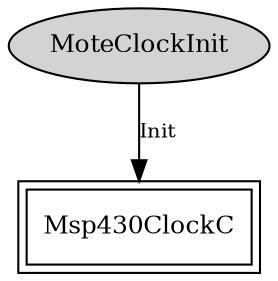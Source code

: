 digraph "tos.platforms.telosb.MoteClockC" {
  n0x7fcf9034c3a0 [shape=ellipse, style=filled, label="MoteClockInit", fontsize=12];
  "Msp430ClockC" [fontsize=12, shape=box,peripheries=2, URL="../chtml/tos.chips.msp430.timer.Msp430ClockC.html"];
  "n0x7fcf9034c3a0" -> "Msp430ClockC" [label="Init", URL="../ihtml/tos.interfaces.Init.html", fontsize=10];
}
